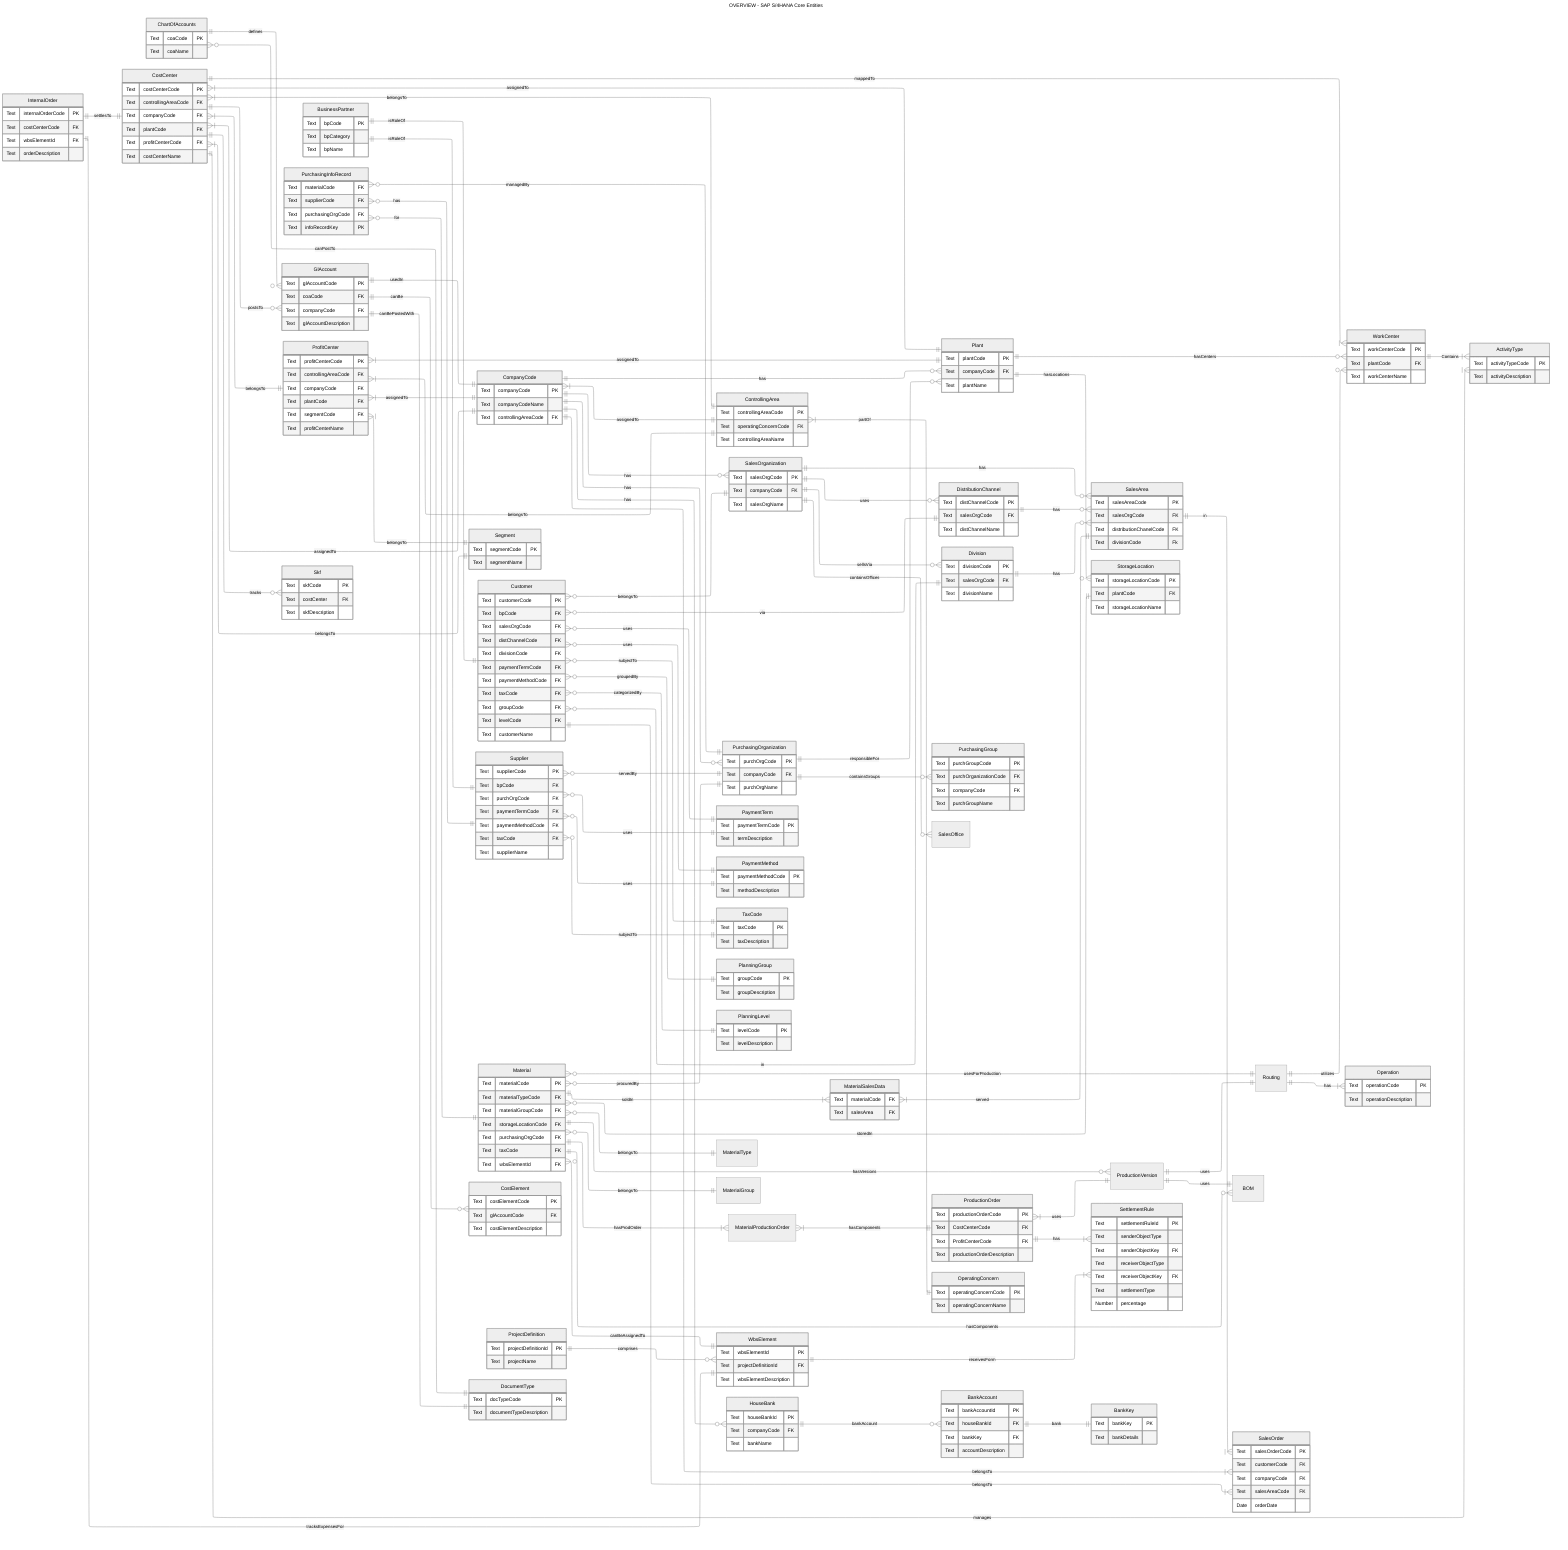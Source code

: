 ---
title: OVERVIEW - SAP S/4HANA Core Entities
config:
  theme: neutral
  layout: elk
---
erDiagram
    direction lr

  %% --- Company Structure (FI/CO Foundation) ---
  CompanyCode {
      Text companyCode PK
      Text companyCodeName
      Text controllingAreaCode FK
  }
  
  ControllingArea {
      Text controllingAreaCode PK
      Text operatingConcernCode FK
      Text controllingAreaName
  }
  Plant {
      Text plantCode PK
      Text companyCode FK
      Text plantName
  }
  SalesOrganization {
      Text salesOrgCode PK
      Text companyCode FK
      Text salesOrgName
  }
  DistributionChannel {
      Text distChannelCode PK
      Text salesOrgCode FK 
      Text distChannelName
  }
  Division {
      Text divisionCode PK
      Text salesOrgCode FK 
      Text divisionName
  }
  SalesArea {
      Text salesAreaCode PK
      Text salesOrgCode FK
      Text distributionChanelCode FK
      Text divisionCode Fk
  }
  PurchasingOrganization {
      Text purchOrgCode PK
      Text companyCode FK
      Text purchOrgName
  }
  PurchasingGroup {
      Text purchGroupCode PK
      Text purchOrganizationCode FK
      Text companyCode FK
      Text purchGroupName
  }

  Segment {
      Text segmentCode PK
      Text segmentName
  }

  CompanyCode }|--|| ControllingArea : assignedTo
  CompanyCode ||--o{ Plant : has
  CompanyCode ||--o{ SalesOrganization : has
  CompanyCode ||--o{ PurchasingOrganization : has

  Plant ||--o{ StorageLocation : hasLocations
  Plant ||--o{ WorkCenter : hasCenters

  SalesOrganization ||--o{ SalesOffice : containsOffices
  SalesOrganization ||--o{ DistributionChannel : uses
  SalesOrganization ||--o{ Division : sellsVia

  SalesOrganization ||--o{ SalesArea : has
  DistributionChannel ||--o{ SalesArea : has
  Division ||--o{ SalesArea : has

  PurchasingOrganization ||--o{ PurchasingGroup : containsGroups
  PurchasingOrganization ||--o{ Plant : responsibleFor

  %% --- Master Data - Business Partners ---
  BusinessPartner {
      Text bpCode PK
      Text bpCategory
      Text bpName
  }
  Customer {
      Text customerCode PK
      Text bpCode FK            
      Text salesOrgCode FK      
      Text distChannelCode FK   
      Text divisionCode FK      
      Text paymentTermCode FK   
      Text paymentMethodCode FK 
      Text taxCode FK           
      Text groupCode FK         
      Text levelCode FK         
      Text customerName
  }
  Supplier {
      Text supplierCode PK
      Text bpCode FK            
      Text purchOrgCode FK      
      Text paymentTermCode FK   
      Text paymentMethodCode FK 
      Text taxCode FK           
      Text supplierName
  }

  BusinessPartner ||--|| Customer : isRoleOf
  BusinessPartner ||--|| Supplier : isRoleOf

  Customer }o--|| SalesOrganization : belongsTo
  Customer }o--|| DistributionChannel : via
  Customer }o--|| Division : in
  Customer }o--|| PaymentTerm : uses
  Customer }o--|| PaymentMethod : uses
  Customer }o--|| TaxCode : subjectTo
  Customer }o--|| PlanningGroup : groupedBy
  Customer }o--|| PlanningLevel : categorizedBy

  Supplier }o--|| PurchasingOrganization : servedBy
  Supplier }o--|| PaymentTerm : uses
  Supplier }o--|| PaymentMethod : uses
  Supplier }o--|| TaxCode : subjectTo

  PurchasingInfoRecord {
      Text materialCode FK
      Text supplierCode FK
      Text purchasingOrgCode FK
      Text infoRecordKey PK
  }
  PurchasingInfoRecord }o--|| Material : for
  PurchasingInfoRecord }o--|| Supplier : has
  PurchasingInfoRecord }o--|| PurchasingOrganization : managedBy

  %% --- Master Data - Material ---
  Material {
      Text materialCode PK
      Text materialTypeCode FK
      Text materialGroupCode FK
      Text storageLocationCode FK
      Text purchasingOrgCode FK
      Text taxCode FK
      Text wbsElementId FK 
  }
  MaterialSalesData {
      Text materialCode FK
      Text salesArea FK
  }
  Material }o--|| MaterialType : belongsTo
  Material }o--|| MaterialGroup : belongsTo
  Material }o--|| StorageLocation : storedIn
  Material }o--|| PurchasingOrganization : procuredBy
  Material ||--o{ ProductionVersion : hasVersions
  Material }o--|| Routing : usesForProduction


  Material ||--|{ MaterialProductionOrder: hasProdOrder
  MaterialProductionOrder }|--|| ProductionOrder: hasComponents

  Material ||--|{ MaterialSalesData: soldIn
  MaterialSalesData }|--|| SalesArea : served

  Material ||--o{ BOM : hasComponents

  ProductionVersion ||--|| Routing : uses
  ProductionVersion ||--|| BOM : uses

  Routing ||--o{ WorkCenter : utilizes

  Operation {
    Text operationCode PK
    Text operationDescription
  }

  Routing ||--|{ Operation: has

  ProductionOrder {
    Text productionOrderCode PK
    Text CostCenterCode FK
    Text ProfitCenterCode FK
    Text productionOrderDescription
  }

  SalesOrder {
    Text salesOrderCode PK
    Text customerCode FK
    Text companyCode FK
    Text salesAreaCode FK
    Date orderDate
  }

  SalesArea ||--|{ SalesOrder : in
  Customer ||--|{ SalesOrder: belongsTo
  CompanyCode ||--|{ SalesOrder: belongsTo

  SettlementRule {
    Text settlementRuleId PK
    Text senderObjectType
    Text senderObjectKey FK
    Text receiverObjectType
    Text receiverObjectKey FK
    Text settlementType
    Number percentage
  }

  ProductionOrder }|--|| ProductionVersion: uses
  ProductionOrder ||--|{ SettlementRule: has
  WbsElement ||--|{  SettlementRule: receivesForm

  %% --- Financial & Controlling Master Data ---
  ChartOfAccounts {
      Text coaCode PK
      Text coaName
  }
  GlAccount {
      Text glAccountCode PK
      Text coaCode FK             
      Text companyCode FK         
      Text glAccountDescription
  }
  CostElement {
      Text costElementCode PK
      Text glAccountCode FK      
      Text costElementDescription
  }
  CostCenter {
      Text costCenterCode PK
      Text controllingAreaCode FK 
      Text companyCode FK         
      Text plantCode FK           
      Text profitCenterCode FK    
      Text costCenterName
  }
  ProfitCenter {
      Text profitCenterCode PK
      Text controllingAreaCode FK 
      Text companyCode FK         
      Text plantCode FK           
      Text segmentCode FK         
      Text profitCenterName
  }
  ProfitCenter }|--|| Segment : belongsTo
  CostCenter }|--|| Segment : belongsTo
  InternalOrder {
      Text internalOrderCode PK
      Text costCenterCode FK 
      Text wbsElementId FK   
      Text orderDescription
  }
  ProjectDefinition {
      Text projectDefinitionId PK
      Text projectName
  }
  WbsElement {
      Text wbsElementId PK
      Text projectDefinitionId FK
      Text wbsElementDescription
  }
  OperatingConcern {
      Text operatingConcernCode PK
      Text operatingConcernName
  }

  ChartOfAccounts ||--o{ GlAccount : defines
  GlAccount ||--|| CompanyCode : usedIn
  GlAccount ||--o{ CostElement : canBe

  CostCenter }|--|| ControllingArea : belongsTo
  CostCenter }|--|| CompanyCode : assignedTo
  CostCenter }|--|| Plant : assignedTo
  CostCenter }|--|| ProfitCenter : belongsTo
  CostCenter ||--o{ Skf : tracks
  CostCenter ||--o{ GlAccount : postsTo
  CostCenter ||--|{ WorkCenter : mappedTo
  CostCenter ||--|{ ActivityType: manages
  WorkCenter ||--|{ ActivityType: Contains

  ProfitCenter }|--|| ControllingArea : belongsTo
  ProfitCenter }|--|| CompanyCode : assignedTo
  ProfitCenter }|--|| Plant : assignedTo

  InternalOrder ||--|| CostCenter : settlesTo
  InternalOrder ||--|| WbsElement : tracksExpensesFor

  ProjectDefinition ||--o{ WbsElement : comprises
  Material }o--|| WbsElement : canBeAssignedTo

  ControllingArea }|--|| OperatingConcern : partOf

  %% --- Bank & Payment Details ---
  HouseBank {
      Text houseBankId PK
      Text companyCode FK
      Text bankName
  }
  BankAccount {
      Text bankAccountId PK
      Text houseBankId FK
      Text bankKey FK    
      Text accountDescription
  }
  BankKey {
      Text bankKey PK
      Text bankDetails
  }
  PaymentTerm {
      Text paymentTermCode PK
      Text termDescription
  }
  PaymentMethod {
      Text paymentMethodCode PK
      Text methodDescription
  }

  HouseBank ||--o{ BankAccount : bankAccount
  BankAccount ||--|| BankKey : bank
  CompanyCode ||--o{ HouseBank : has

  %% --- Other Common Master Data ---
  TaxCode {
      Text taxCode PK
      Text taxDescription
  }
  DocumentType {
      Text docTypeCode PK
      Text documentTypeDescription
  }

  GlAccount ||--|| DocumentType : canBePostedWith
  DocumentType ||--o{ ChartOfAccounts : canPostTo

  ActivityType {
      Text activityTypeCode PK
      Text activityDescription
  }
  Skf {
      Text skfCode PK
      Text costCenter FK
      Text skfDescription
  }
  PlanningGroup {
      Text groupCode PK
      Text groupDescription
  }
  PlanningLevel {
      Text levelCode PK
      Text levelDescription
  }
  StorageLocation {
      Text storageLocationCode PK
      Text plantCode FK       
      Text storageLocationName
  }
  WorkCenter {
      Text workCenterCode PK
      Text plantCode FK       
      Text workCenterName
  }